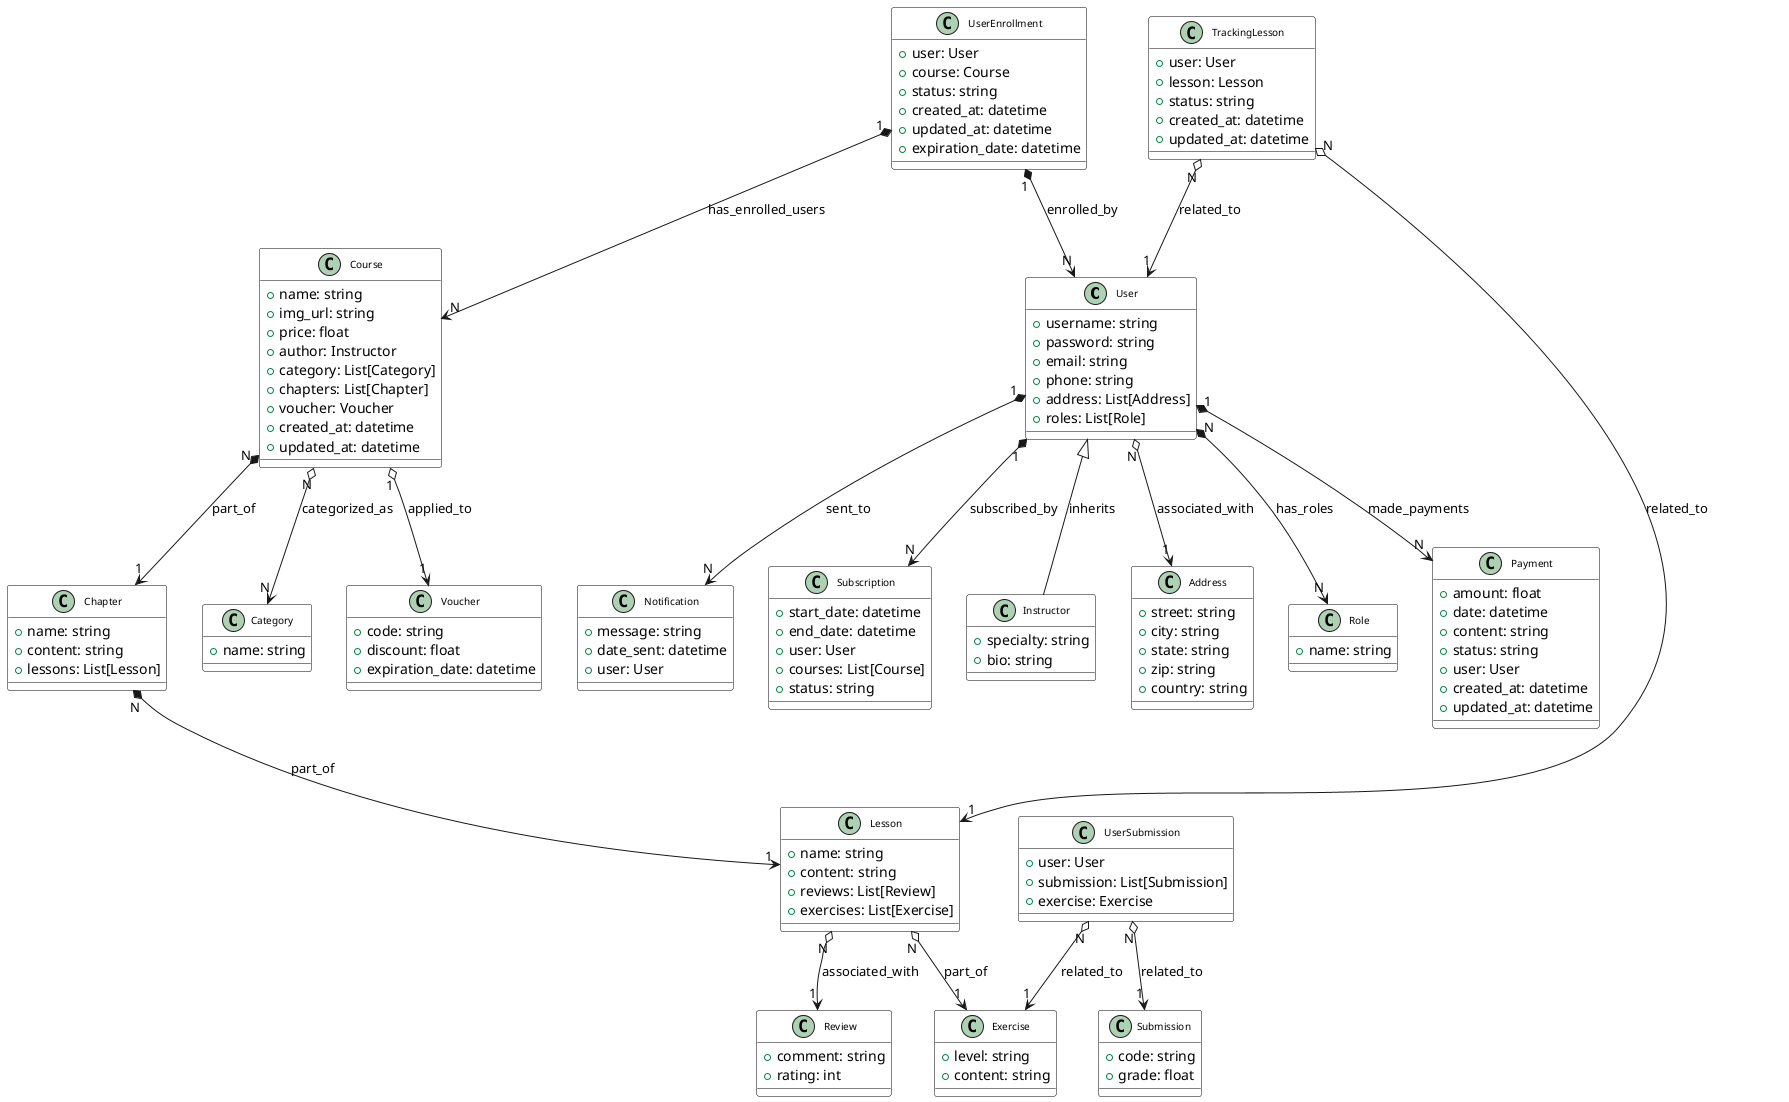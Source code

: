 @startuml

' Set page orientation to landscape
skinparam pageOrientation landscape

' Set page size to A4
skinparam pageFormat A4

skinparam class {
  FontName "Helvetica"
  FontSize 10
  BackgroundColor White
  BorderColor Black
}

class User {
  + username: string
  + password: string
  + email: string
  + phone: string
  + address: List[Address]
  + roles: List[Role]
}

class Instructor {
  + specialty: string
  + bio: string
}

class Address {
  + street: string
  + city: string
  + state: string
  + zip: string
  + country: string
}

class Course {
  + name: string
  + img_url: string
  + price: float
  + author: Instructor
  + category: List[Category]
  + chapters: List[Chapter]
  + voucher: Voucher
  + created_at: datetime
  + updated_at: datetime
}

class Voucher {
  + code: string
  + discount: float
  + expiration_date: datetime
}

class Review {
  + comment: string
  + rating: int
}

class Lesson {
  + name: string
  + content: string
  + reviews: List[Review]
  + exercises: List[Exercise]
}

class Chapter {
  + name: string
  + content: string
  + lessons: List[Lesson]
}

class UserEnrollment {
  + user: User
  + course: Course
  + status: string
  + created_at: datetime
  + updated_at: datetime
  + expiration_date: datetime
}

class Exercise {
  + level: string
  + content: string
}

class Submission {
  + code: string
  + grade: float
}

class Role {
  + name: string
}

class UserSubmission {
  + user: User
  + submission: List[Submission]
  + exercise: Exercise
}

class Category {
  + name: string
}

class Payment {
  + amount: float
  + date: datetime
  + content: string
  + status: string
  + user: User
  + created_at: datetime
  + updated_at: datetime
}

class Notification {
  + message: string
  + date_sent: datetime
  + user: User
}

class Subscription {
  + start_date: datetime
  + end_date: datetime
  + user: User
  + courses: List[Course]
  + status: string
}

class TrackingLesson {
  + user: User
  + lesson: Lesson
  + status: string
  + created_at: datetime
  + updated_at: datetime
}

User <|-- Instructor : inherits
UserEnrollment "1" *--> "N" User : enrolled_by
User "1" *--> "N" Notification : sent_to
User "1" *--> "N" Subscription : subscribed_by
User "N" o--> "1" Address : associated_with
User "N" *--> "N" Role : has_roles
User "1" *--> "N" Payment : made_payments

UserEnrollment "1" *--> "N" Course : has_enrolled_users
Course "N" *--> "1" Chapter : part_of
Course "N" o--> "N" Category : categorized_as
Course "1" o--> "1" Voucher : applied_to

Chapter "N" *--> "1" Lesson : part_of
Lesson "N" o--> "1" Exercise : part_of
Lesson "N" o--> "1" Review : associated_with

UserSubmission "N" o--> "1" Exercise : related_to
UserSubmission "N" o--> "1" Submission : related_to

TrackingLesson "N" o--> "1" Lesson : related_to
TrackingLesson "N" o--> "1" User : related_to

@enduml
